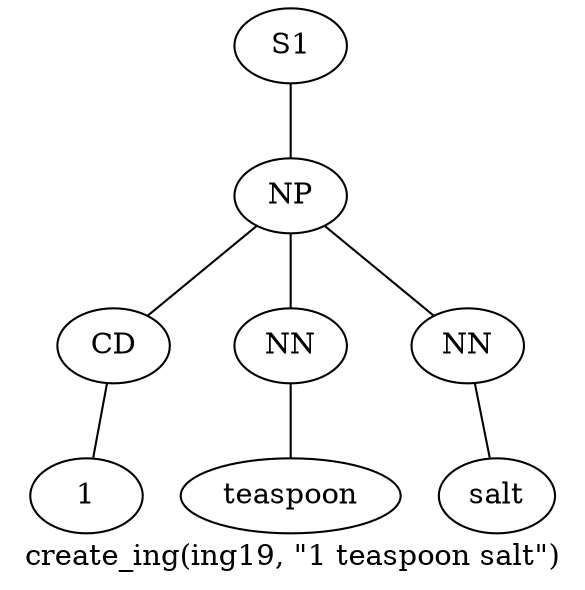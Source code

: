 graph SyntaxGraph {
	label = "create_ing(ing19, \"1 teaspoon salt\")";
	Node0 [label="S1"];
	Node1 [label="NP"];
	Node2 [label="CD"];
	Node3 [label="1"];
	Node4 [label="NN"];
	Node5 [label="teaspoon"];
	Node6 [label="NN"];
	Node7 [label="salt"];

	Node0 -- Node1;
	Node1 -- Node2;
	Node1 -- Node4;
	Node1 -- Node6;
	Node2 -- Node3;
	Node4 -- Node5;
	Node6 -- Node7;
}